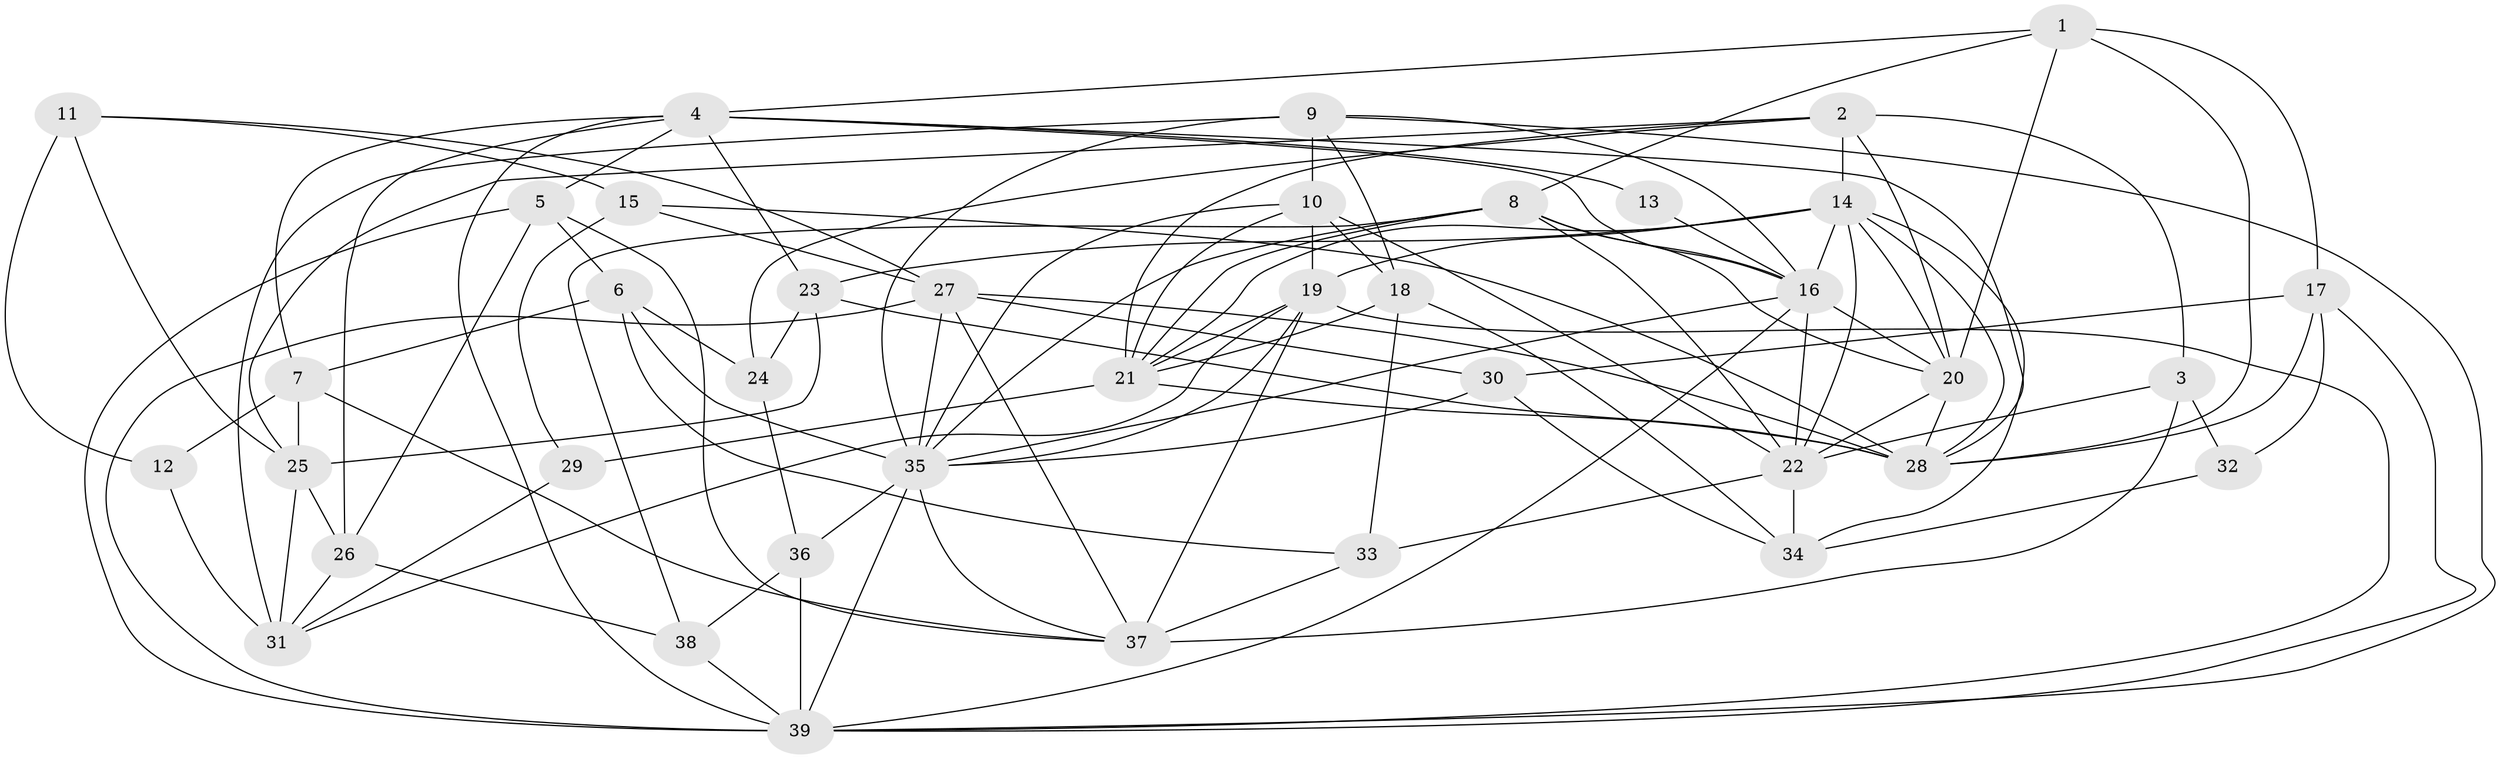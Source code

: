 // original degree distribution, {6: 0.10416666666666667, 4: 0.23958333333333334, 2: 0.10416666666666667, 5: 0.20833333333333334, 3: 0.3125, 7: 0.020833333333333332, 8: 0.010416666666666666}
// Generated by graph-tools (version 1.1) at 2025/37/03/04/25 23:37:07]
// undirected, 39 vertices, 113 edges
graph export_dot {
  node [color=gray90,style=filled];
  1;
  2;
  3;
  4;
  5;
  6;
  7;
  8;
  9;
  10;
  11;
  12;
  13;
  14;
  15;
  16;
  17;
  18;
  19;
  20;
  21;
  22;
  23;
  24;
  25;
  26;
  27;
  28;
  29;
  30;
  31;
  32;
  33;
  34;
  35;
  36;
  37;
  38;
  39;
  1 -- 4 [weight=1.0];
  1 -- 8 [weight=1.0];
  1 -- 17 [weight=1.0];
  1 -- 20 [weight=1.0];
  1 -- 28 [weight=1.0];
  2 -- 3 [weight=2.0];
  2 -- 14 [weight=1.0];
  2 -- 20 [weight=1.0];
  2 -- 21 [weight=1.0];
  2 -- 24 [weight=1.0];
  2 -- 25 [weight=1.0];
  3 -- 22 [weight=1.0];
  3 -- 32 [weight=1.0];
  3 -- 37 [weight=2.0];
  4 -- 5 [weight=1.0];
  4 -- 7 [weight=1.0];
  4 -- 13 [weight=2.0];
  4 -- 16 [weight=1.0];
  4 -- 23 [weight=1.0];
  4 -- 26 [weight=2.0];
  4 -- 28 [weight=1.0];
  4 -- 39 [weight=1.0];
  5 -- 6 [weight=2.0];
  5 -- 26 [weight=1.0];
  5 -- 37 [weight=1.0];
  5 -- 39 [weight=2.0];
  6 -- 7 [weight=1.0];
  6 -- 24 [weight=1.0];
  6 -- 33 [weight=1.0];
  6 -- 35 [weight=1.0];
  7 -- 12 [weight=1.0];
  7 -- 25 [weight=1.0];
  7 -- 37 [weight=1.0];
  8 -- 16 [weight=1.0];
  8 -- 20 [weight=1.0];
  8 -- 21 [weight=1.0];
  8 -- 22 [weight=1.0];
  8 -- 35 [weight=1.0];
  8 -- 38 [weight=1.0];
  9 -- 10 [weight=1.0];
  9 -- 16 [weight=1.0];
  9 -- 18 [weight=1.0];
  9 -- 31 [weight=2.0];
  9 -- 35 [weight=1.0];
  9 -- 39 [weight=1.0];
  10 -- 18 [weight=1.0];
  10 -- 19 [weight=1.0];
  10 -- 21 [weight=1.0];
  10 -- 22 [weight=1.0];
  10 -- 35 [weight=1.0];
  11 -- 12 [weight=2.0];
  11 -- 15 [weight=1.0];
  11 -- 25 [weight=1.0];
  11 -- 27 [weight=1.0];
  12 -- 31 [weight=1.0];
  13 -- 16 [weight=1.0];
  14 -- 16 [weight=1.0];
  14 -- 19 [weight=1.0];
  14 -- 20 [weight=1.0];
  14 -- 21 [weight=1.0];
  14 -- 22 [weight=1.0];
  14 -- 23 [weight=1.0];
  14 -- 28 [weight=1.0];
  14 -- 34 [weight=1.0];
  15 -- 27 [weight=1.0];
  15 -- 28 [weight=1.0];
  15 -- 29 [weight=1.0];
  16 -- 20 [weight=1.0];
  16 -- 22 [weight=1.0];
  16 -- 35 [weight=1.0];
  16 -- 39 [weight=1.0];
  17 -- 28 [weight=2.0];
  17 -- 30 [weight=1.0];
  17 -- 32 [weight=1.0];
  17 -- 39 [weight=1.0];
  18 -- 21 [weight=3.0];
  18 -- 33 [weight=1.0];
  18 -- 34 [weight=1.0];
  19 -- 21 [weight=1.0];
  19 -- 31 [weight=1.0];
  19 -- 35 [weight=1.0];
  19 -- 37 [weight=1.0];
  19 -- 39 [weight=1.0];
  20 -- 22 [weight=1.0];
  20 -- 28 [weight=1.0];
  21 -- 28 [weight=2.0];
  21 -- 29 [weight=1.0];
  22 -- 33 [weight=1.0];
  22 -- 34 [weight=2.0];
  23 -- 24 [weight=1.0];
  23 -- 25 [weight=1.0];
  23 -- 28 [weight=1.0];
  24 -- 36 [weight=1.0];
  25 -- 26 [weight=1.0];
  25 -- 31 [weight=1.0];
  26 -- 31 [weight=1.0];
  26 -- 38 [weight=1.0];
  27 -- 28 [weight=2.0];
  27 -- 30 [weight=1.0];
  27 -- 35 [weight=1.0];
  27 -- 37 [weight=1.0];
  27 -- 39 [weight=1.0];
  29 -- 31 [weight=1.0];
  30 -- 34 [weight=1.0];
  30 -- 35 [weight=1.0];
  32 -- 34 [weight=1.0];
  33 -- 37 [weight=1.0];
  35 -- 36 [weight=1.0];
  35 -- 37 [weight=1.0];
  35 -- 39 [weight=1.0];
  36 -- 38 [weight=1.0];
  36 -- 39 [weight=1.0];
  38 -- 39 [weight=1.0];
}
